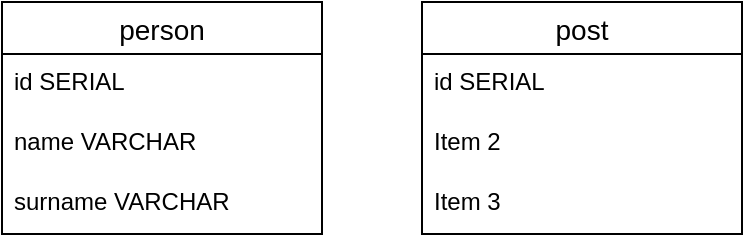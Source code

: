 <mxfile version="24.6.5" type="github">
  <diagram name="Страница — 1" id="eeaUtumDwwOucCADsdUe">
    <mxGraphModel dx="637" dy="330" grid="1" gridSize="10" guides="1" tooltips="1" connect="1" arrows="1" fold="1" page="1" pageScale="1" pageWidth="827" pageHeight="1169" math="0" shadow="0">
      <root>
        <mxCell id="0" />
        <mxCell id="1" parent="0" />
        <mxCell id="sWvLIUDN7GZEhPvez7i--27" value="post" style="swimlane;fontStyle=0;childLayout=stackLayout;horizontal=1;startSize=26;horizontalStack=0;resizeParent=1;resizeParentMax=0;resizeLast=0;collapsible=1;marginBottom=0;align=center;fontSize=14;" vertex="1" parent="1">
          <mxGeometry x="350" y="120" width="160" height="116" as="geometry" />
        </mxCell>
        <mxCell id="sWvLIUDN7GZEhPvez7i--28" value="id SERIAL" style="text;strokeColor=none;fillColor=none;spacingLeft=4;spacingRight=4;overflow=hidden;rotatable=0;points=[[0,0.5],[1,0.5]];portConstraint=eastwest;fontSize=12;whiteSpace=wrap;html=1;" vertex="1" parent="sWvLIUDN7GZEhPvez7i--27">
          <mxGeometry y="26" width="160" height="30" as="geometry" />
        </mxCell>
        <mxCell id="sWvLIUDN7GZEhPvez7i--29" value="Item 2" style="text;strokeColor=none;fillColor=none;spacingLeft=4;spacingRight=4;overflow=hidden;rotatable=0;points=[[0,0.5],[1,0.5]];portConstraint=eastwest;fontSize=12;whiteSpace=wrap;html=1;" vertex="1" parent="sWvLIUDN7GZEhPvez7i--27">
          <mxGeometry y="56" width="160" height="30" as="geometry" />
        </mxCell>
        <mxCell id="sWvLIUDN7GZEhPvez7i--30" value="Item 3" style="text;strokeColor=none;fillColor=none;spacingLeft=4;spacingRight=4;overflow=hidden;rotatable=0;points=[[0,0.5],[1,0.5]];portConstraint=eastwest;fontSize=12;whiteSpace=wrap;html=1;" vertex="1" parent="sWvLIUDN7GZEhPvez7i--27">
          <mxGeometry y="86" width="160" height="30" as="geometry" />
        </mxCell>
        <mxCell id="sWvLIUDN7GZEhPvez7i--31" value="person" style="swimlane;fontStyle=0;childLayout=stackLayout;horizontal=1;startSize=26;horizontalStack=0;resizeParent=1;resizeParentMax=0;resizeLast=0;collapsible=1;marginBottom=0;align=center;fontSize=14;" vertex="1" parent="1">
          <mxGeometry x="140" y="120" width="160" height="116" as="geometry" />
        </mxCell>
        <mxCell id="sWvLIUDN7GZEhPvez7i--32" value="id SERIAL" style="text;strokeColor=none;fillColor=none;spacingLeft=4;spacingRight=4;overflow=hidden;rotatable=0;points=[[0,0.5],[1,0.5]];portConstraint=eastwest;fontSize=12;whiteSpace=wrap;html=1;" vertex="1" parent="sWvLIUDN7GZEhPvez7i--31">
          <mxGeometry y="26" width="160" height="30" as="geometry" />
        </mxCell>
        <mxCell id="sWvLIUDN7GZEhPvez7i--33" value="name VARCHAR" style="text;strokeColor=none;fillColor=none;spacingLeft=4;spacingRight=4;overflow=hidden;rotatable=0;points=[[0,0.5],[1,0.5]];portConstraint=eastwest;fontSize=12;whiteSpace=wrap;html=1;" vertex="1" parent="sWvLIUDN7GZEhPvez7i--31">
          <mxGeometry y="56" width="160" height="30" as="geometry" />
        </mxCell>
        <mxCell id="sWvLIUDN7GZEhPvez7i--34" value="surname VARCHAR" style="text;strokeColor=none;fillColor=none;spacingLeft=4;spacingRight=4;overflow=hidden;rotatable=0;points=[[0,0.5],[1,0.5]];portConstraint=eastwest;fontSize=12;whiteSpace=wrap;html=1;" vertex="1" parent="sWvLIUDN7GZEhPvez7i--31">
          <mxGeometry y="86" width="160" height="30" as="geometry" />
        </mxCell>
      </root>
    </mxGraphModel>
  </diagram>
</mxfile>
